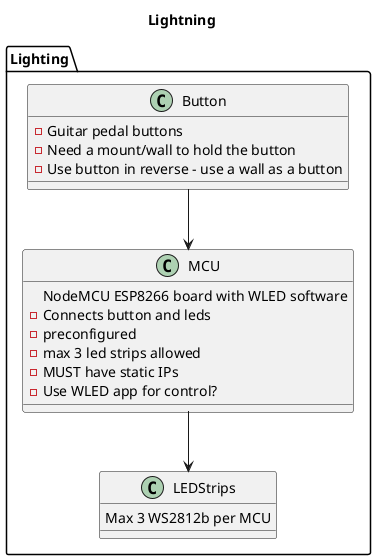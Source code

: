 @startuml lights
title Lightning

package Lighting {
      class MCU {
        NodeMCU ESP8266 board with WLED software
        - Connects button and leds
        - preconfigured
        - max 3 led strips allowed
        - MUST have static IPs
        - Use WLED app for control?
      }
      class Button {
        - Guitar pedal buttons
        - Need a mount/wall to hold the button
        - Use button in reverse - use a wall as a button
      }
      class LEDStrips {
        Max 3 WS2812b per MCU
      }
      Button --> MCU
      MCU --> LEDStrips
    }

@enduml